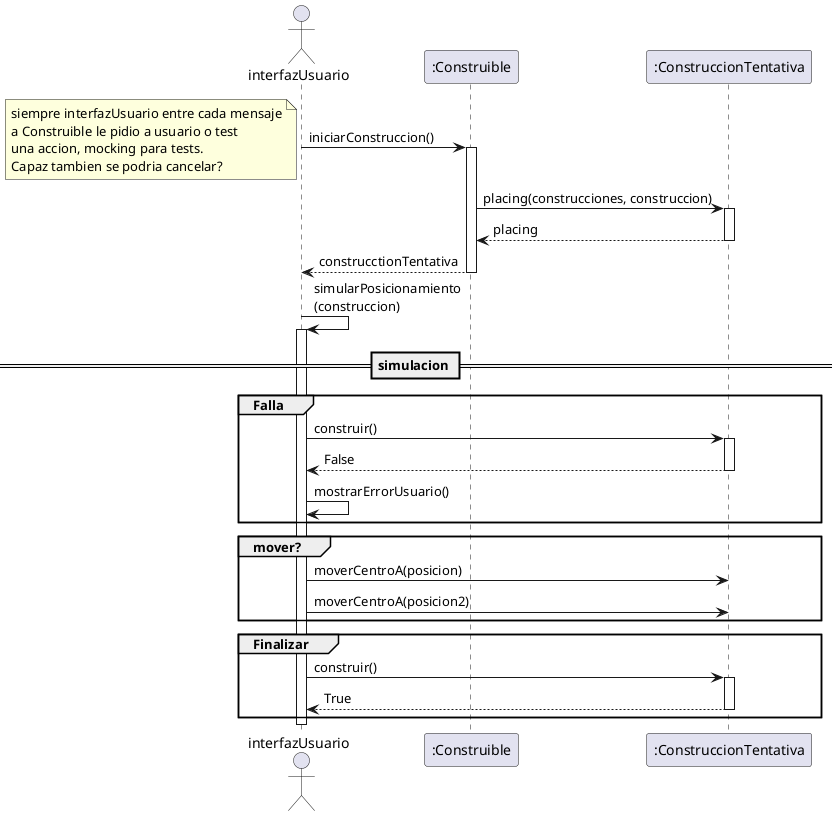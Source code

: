 @startuml

Actor interfazUsuario as sis

participant ":Construible" as Construible
participant ":ConstruccionTentativa" as placing




sis-> Construible: iniciarConstruccion()
activate Construible

note left
siempre interfazUsuario entre cada mensaje
a Construible le pidio a usuario o test
una accion, mocking para tests.
Capaz tambien se podria cancelar?
end note


Construible -> placing: placing(construcciones, construccion)
activate placing
placing-->  Construible: placing
deactivate placing

Construible--> sis:construcctionTentativa
deactivate Construible


sis->sis: simularPosicionamiento\n(construccion)
activate sis
== simulacion == 
group Falla


sis -> placing: construir()
activate placing
placing--> sis: False
deactivate placing
sis-> sis : mostrarErrorUsuario()
end group


group mover?
sis -> placing : moverCentroA(posicion)
sis -> placing : moverCentroA(posicion2)
end group

group Finalizar
sis -> placing: construir()
activate placing
placing--> sis: True
deactivate placing
end group


deactivate sis

@enduml